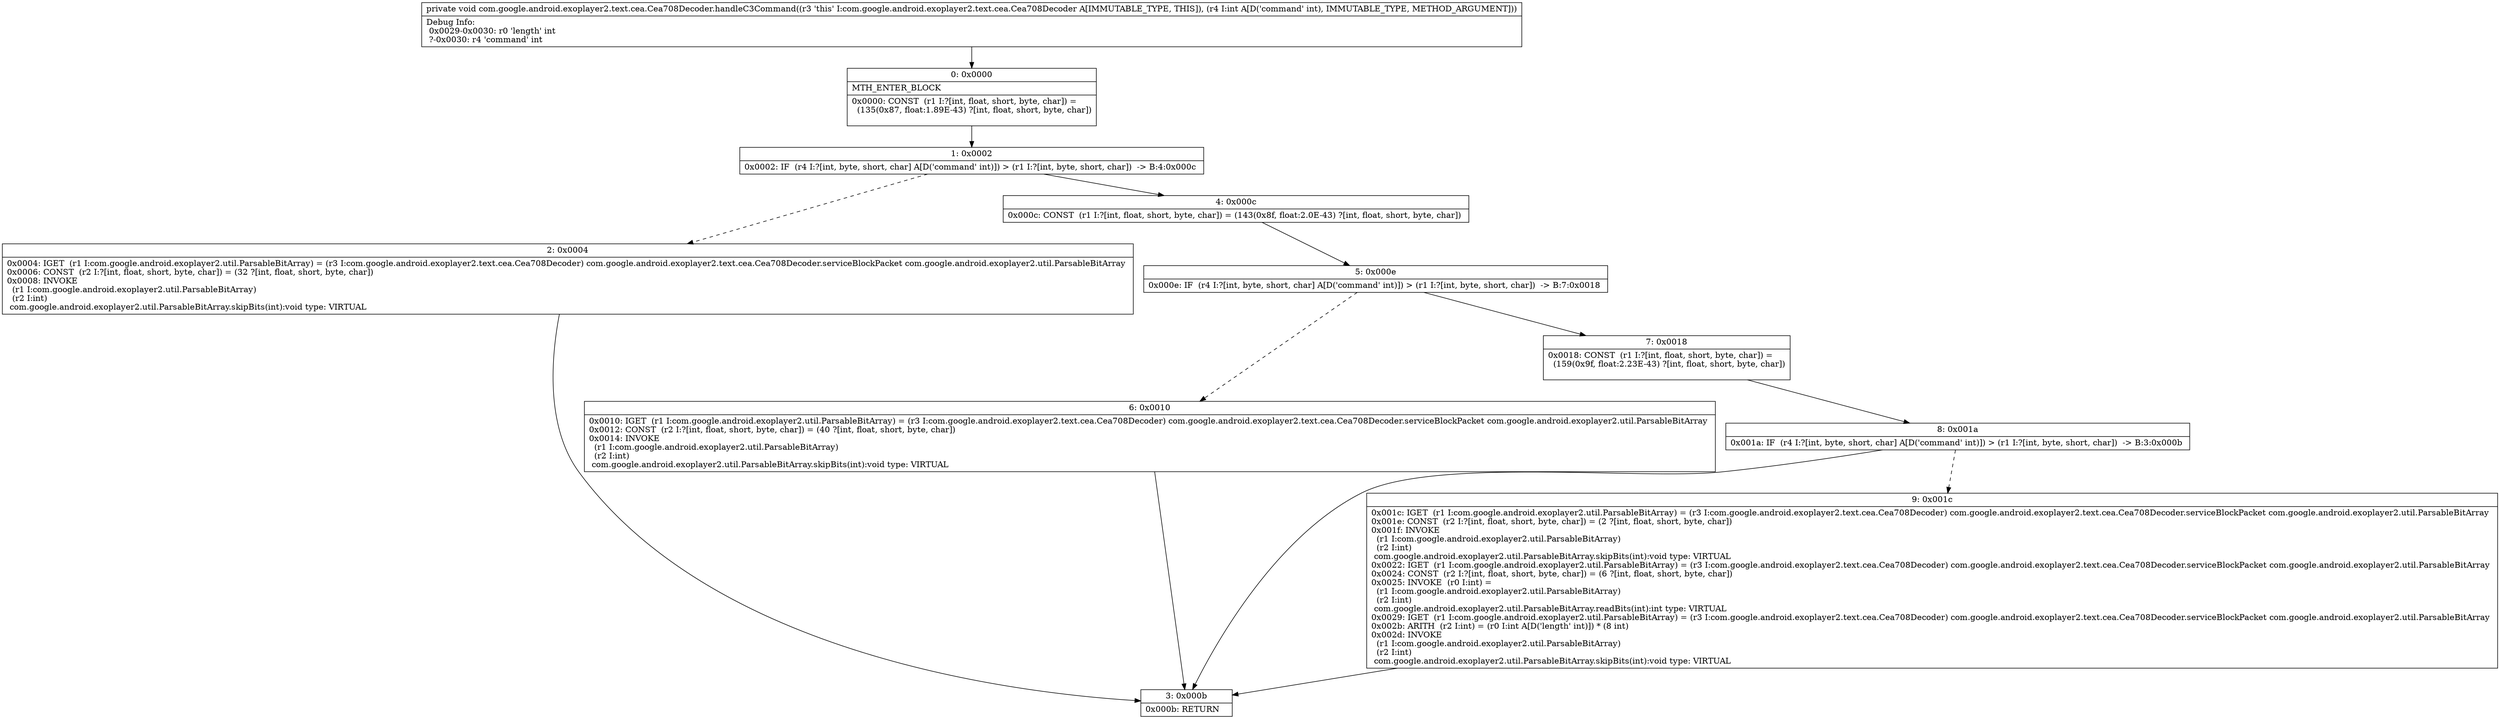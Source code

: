 digraph "CFG forcom.google.android.exoplayer2.text.cea.Cea708Decoder.handleC3Command(I)V" {
Node_0 [shape=record,label="{0\:\ 0x0000|MTH_ENTER_BLOCK\l|0x0000: CONST  (r1 I:?[int, float, short, byte, char]) = \l  (135(0x87, float:1.89E\-43) ?[int, float, short, byte, char])\l \l}"];
Node_1 [shape=record,label="{1\:\ 0x0002|0x0002: IF  (r4 I:?[int, byte, short, char] A[D('command' int)]) \> (r1 I:?[int, byte, short, char])  \-\> B:4:0x000c \l}"];
Node_2 [shape=record,label="{2\:\ 0x0004|0x0004: IGET  (r1 I:com.google.android.exoplayer2.util.ParsableBitArray) = (r3 I:com.google.android.exoplayer2.text.cea.Cea708Decoder) com.google.android.exoplayer2.text.cea.Cea708Decoder.serviceBlockPacket com.google.android.exoplayer2.util.ParsableBitArray \l0x0006: CONST  (r2 I:?[int, float, short, byte, char]) = (32 ?[int, float, short, byte, char]) \l0x0008: INVOKE  \l  (r1 I:com.google.android.exoplayer2.util.ParsableBitArray)\l  (r2 I:int)\l com.google.android.exoplayer2.util.ParsableBitArray.skipBits(int):void type: VIRTUAL \l}"];
Node_3 [shape=record,label="{3\:\ 0x000b|0x000b: RETURN   \l}"];
Node_4 [shape=record,label="{4\:\ 0x000c|0x000c: CONST  (r1 I:?[int, float, short, byte, char]) = (143(0x8f, float:2.0E\-43) ?[int, float, short, byte, char]) \l}"];
Node_5 [shape=record,label="{5\:\ 0x000e|0x000e: IF  (r4 I:?[int, byte, short, char] A[D('command' int)]) \> (r1 I:?[int, byte, short, char])  \-\> B:7:0x0018 \l}"];
Node_6 [shape=record,label="{6\:\ 0x0010|0x0010: IGET  (r1 I:com.google.android.exoplayer2.util.ParsableBitArray) = (r3 I:com.google.android.exoplayer2.text.cea.Cea708Decoder) com.google.android.exoplayer2.text.cea.Cea708Decoder.serviceBlockPacket com.google.android.exoplayer2.util.ParsableBitArray \l0x0012: CONST  (r2 I:?[int, float, short, byte, char]) = (40 ?[int, float, short, byte, char]) \l0x0014: INVOKE  \l  (r1 I:com.google.android.exoplayer2.util.ParsableBitArray)\l  (r2 I:int)\l com.google.android.exoplayer2.util.ParsableBitArray.skipBits(int):void type: VIRTUAL \l}"];
Node_7 [shape=record,label="{7\:\ 0x0018|0x0018: CONST  (r1 I:?[int, float, short, byte, char]) = \l  (159(0x9f, float:2.23E\-43) ?[int, float, short, byte, char])\l \l}"];
Node_8 [shape=record,label="{8\:\ 0x001a|0x001a: IF  (r4 I:?[int, byte, short, char] A[D('command' int)]) \> (r1 I:?[int, byte, short, char])  \-\> B:3:0x000b \l}"];
Node_9 [shape=record,label="{9\:\ 0x001c|0x001c: IGET  (r1 I:com.google.android.exoplayer2.util.ParsableBitArray) = (r3 I:com.google.android.exoplayer2.text.cea.Cea708Decoder) com.google.android.exoplayer2.text.cea.Cea708Decoder.serviceBlockPacket com.google.android.exoplayer2.util.ParsableBitArray \l0x001e: CONST  (r2 I:?[int, float, short, byte, char]) = (2 ?[int, float, short, byte, char]) \l0x001f: INVOKE  \l  (r1 I:com.google.android.exoplayer2.util.ParsableBitArray)\l  (r2 I:int)\l com.google.android.exoplayer2.util.ParsableBitArray.skipBits(int):void type: VIRTUAL \l0x0022: IGET  (r1 I:com.google.android.exoplayer2.util.ParsableBitArray) = (r3 I:com.google.android.exoplayer2.text.cea.Cea708Decoder) com.google.android.exoplayer2.text.cea.Cea708Decoder.serviceBlockPacket com.google.android.exoplayer2.util.ParsableBitArray \l0x0024: CONST  (r2 I:?[int, float, short, byte, char]) = (6 ?[int, float, short, byte, char]) \l0x0025: INVOKE  (r0 I:int) = \l  (r1 I:com.google.android.exoplayer2.util.ParsableBitArray)\l  (r2 I:int)\l com.google.android.exoplayer2.util.ParsableBitArray.readBits(int):int type: VIRTUAL \l0x0029: IGET  (r1 I:com.google.android.exoplayer2.util.ParsableBitArray) = (r3 I:com.google.android.exoplayer2.text.cea.Cea708Decoder) com.google.android.exoplayer2.text.cea.Cea708Decoder.serviceBlockPacket com.google.android.exoplayer2.util.ParsableBitArray \l0x002b: ARITH  (r2 I:int) = (r0 I:int A[D('length' int)]) * (8 int) \l0x002d: INVOKE  \l  (r1 I:com.google.android.exoplayer2.util.ParsableBitArray)\l  (r2 I:int)\l com.google.android.exoplayer2.util.ParsableBitArray.skipBits(int):void type: VIRTUAL \l}"];
MethodNode[shape=record,label="{private void com.google.android.exoplayer2.text.cea.Cea708Decoder.handleC3Command((r3 'this' I:com.google.android.exoplayer2.text.cea.Cea708Decoder A[IMMUTABLE_TYPE, THIS]), (r4 I:int A[D('command' int), IMMUTABLE_TYPE, METHOD_ARGUMENT]))  | Debug Info:\l  0x0029\-0x0030: r0 'length' int\l  ?\-0x0030: r4 'command' int\l}"];
MethodNode -> Node_0;
Node_0 -> Node_1;
Node_1 -> Node_2[style=dashed];
Node_1 -> Node_4;
Node_2 -> Node_3;
Node_4 -> Node_5;
Node_5 -> Node_6[style=dashed];
Node_5 -> Node_7;
Node_6 -> Node_3;
Node_7 -> Node_8;
Node_8 -> Node_3;
Node_8 -> Node_9[style=dashed];
Node_9 -> Node_3;
}


